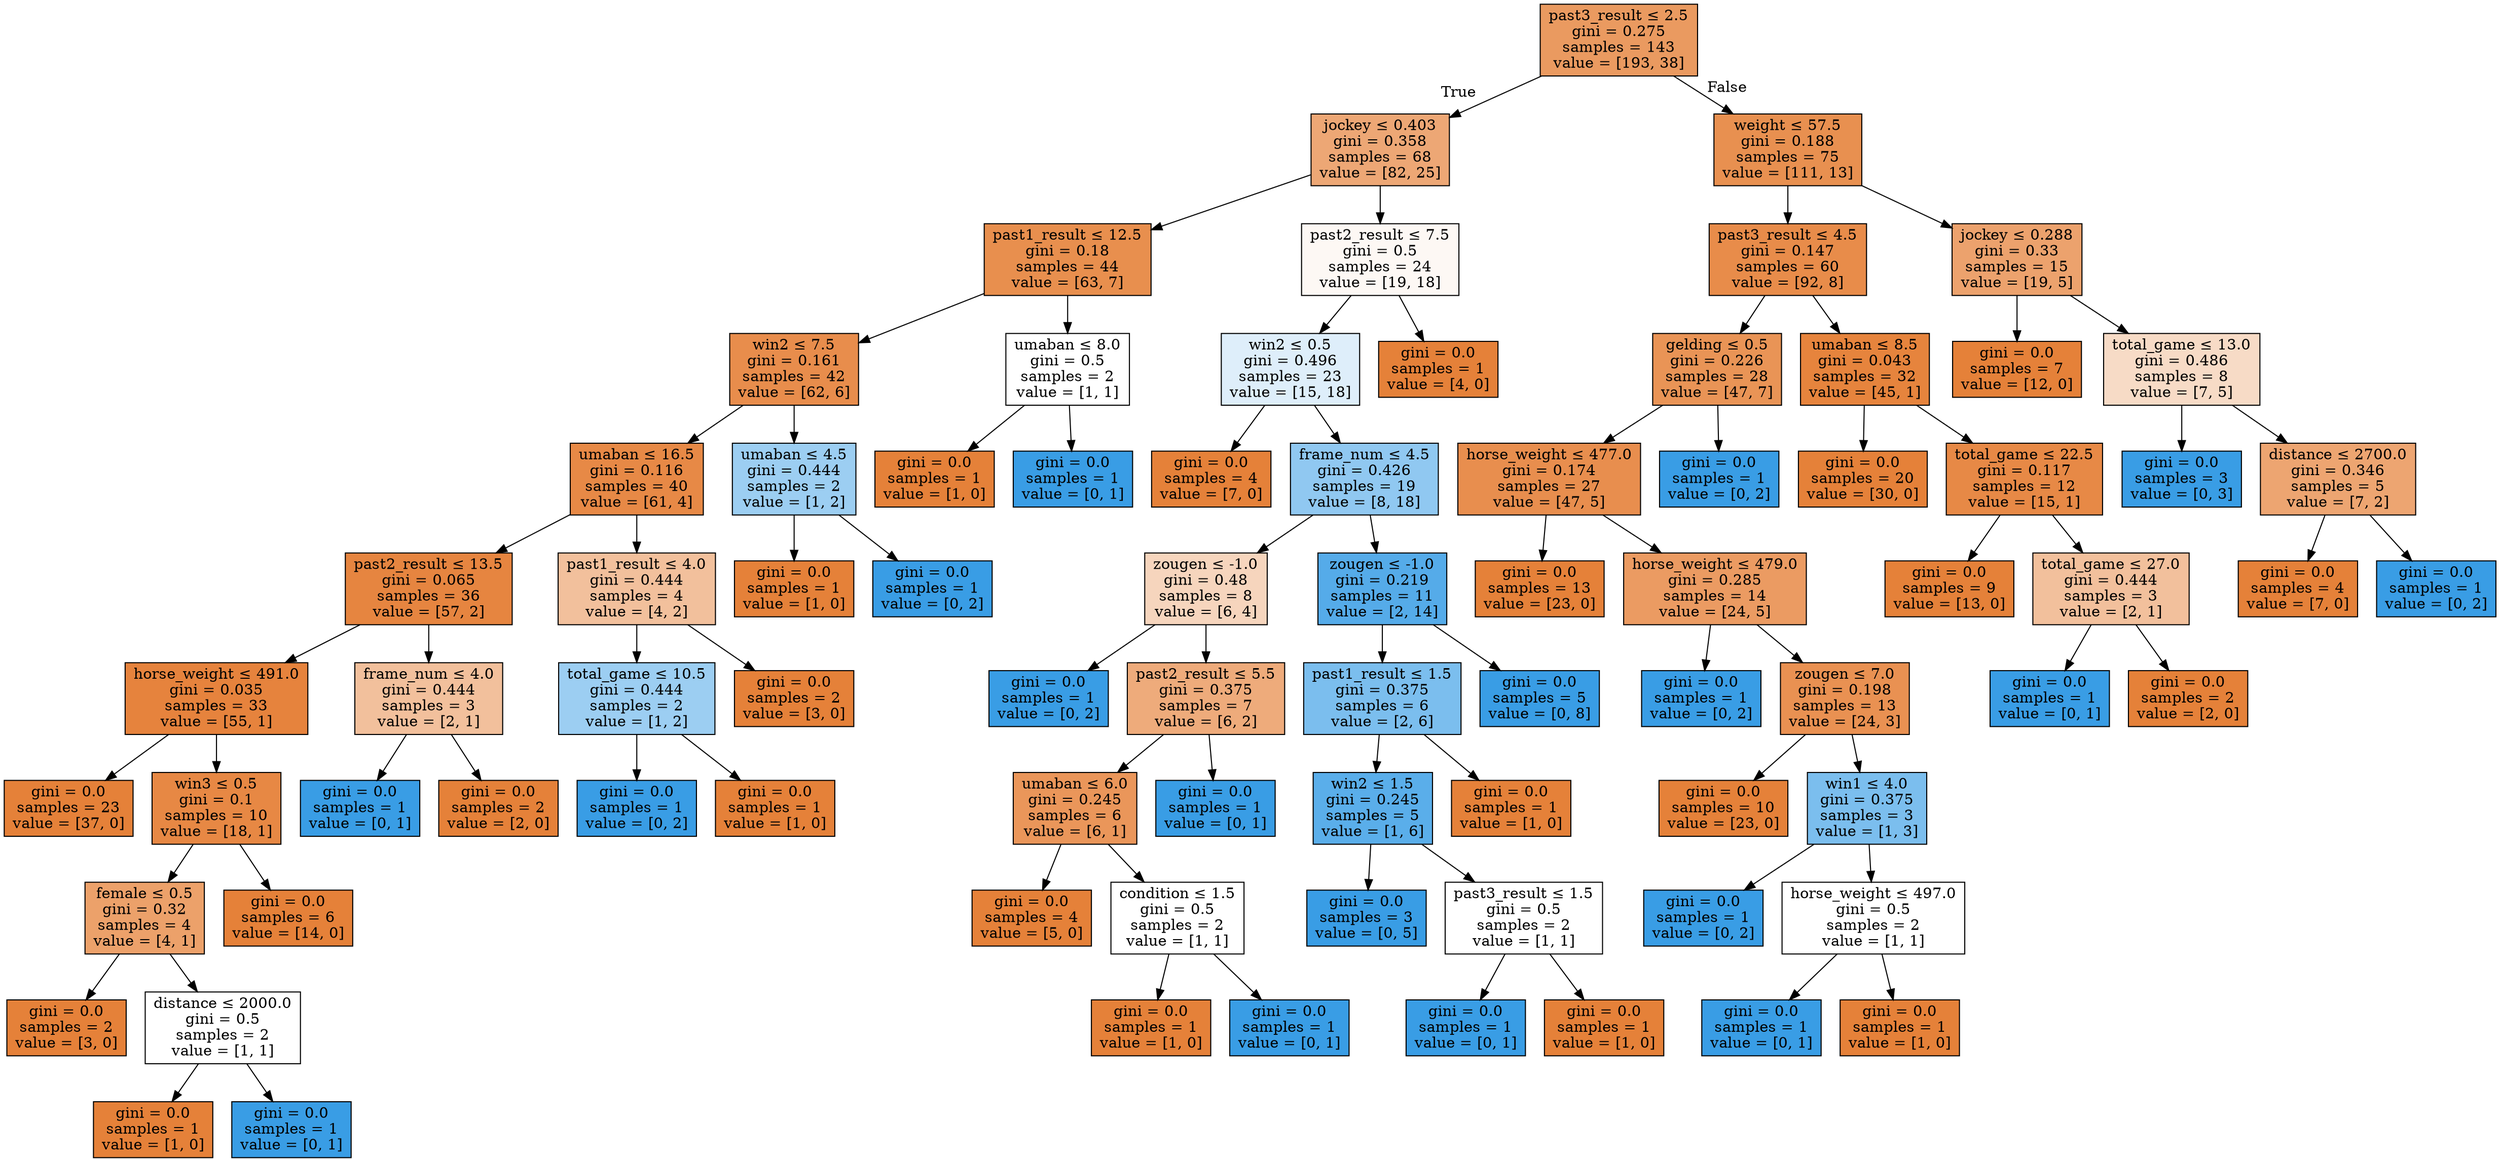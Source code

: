 digraph Tree {
node [shape=box, style="filled", color="black"] ;
0 [label=<past3_result &le; 2.5<br/>gini = 0.275<br/>samples = 143<br/>value = [193, 38]>, fillcolor="#e58139cd"] ;
1 [label=<jockey &le; 0.403<br/>gini = 0.358<br/>samples = 68<br/>value = [82, 25]>, fillcolor="#e58139b1"] ;
0 -> 1 [labeldistance=2.5, labelangle=45, headlabel="True"] ;
2 [label=<past1_result &le; 12.5<br/>gini = 0.18<br/>samples = 44<br/>value = [63, 7]>, fillcolor="#e58139e3"] ;
1 -> 2 ;
3 [label=<win2 &le; 7.5<br/>gini = 0.161<br/>samples = 42<br/>value = [62, 6]>, fillcolor="#e58139e6"] ;
2 -> 3 ;
4 [label=<umaban &le; 16.5<br/>gini = 0.116<br/>samples = 40<br/>value = [61, 4]>, fillcolor="#e58139ee"] ;
3 -> 4 ;
5 [label=<past2_result &le; 13.5<br/>gini = 0.065<br/>samples = 36<br/>value = [57, 2]>, fillcolor="#e58139f6"] ;
4 -> 5 ;
6 [label=<horse_weight &le; 491.0<br/>gini = 0.035<br/>samples = 33<br/>value = [55, 1]>, fillcolor="#e58139fa"] ;
5 -> 6 ;
7 [label=<gini = 0.0<br/>samples = 23<br/>value = [37, 0]>, fillcolor="#e58139ff"] ;
6 -> 7 ;
8 [label=<win3 &le; 0.5<br/>gini = 0.1<br/>samples = 10<br/>value = [18, 1]>, fillcolor="#e58139f1"] ;
6 -> 8 ;
9 [label=<female &le; 0.5<br/>gini = 0.32<br/>samples = 4<br/>value = [4, 1]>, fillcolor="#e58139bf"] ;
8 -> 9 ;
10 [label=<gini = 0.0<br/>samples = 2<br/>value = [3, 0]>, fillcolor="#e58139ff"] ;
9 -> 10 ;
11 [label=<distance &le; 2000.0<br/>gini = 0.5<br/>samples = 2<br/>value = [1, 1]>, fillcolor="#e5813900"] ;
9 -> 11 ;
12 [label=<gini = 0.0<br/>samples = 1<br/>value = [1, 0]>, fillcolor="#e58139ff"] ;
11 -> 12 ;
13 [label=<gini = 0.0<br/>samples = 1<br/>value = [0, 1]>, fillcolor="#399de5ff"] ;
11 -> 13 ;
14 [label=<gini = 0.0<br/>samples = 6<br/>value = [14, 0]>, fillcolor="#e58139ff"] ;
8 -> 14 ;
15 [label=<frame_num &le; 4.0<br/>gini = 0.444<br/>samples = 3<br/>value = [2, 1]>, fillcolor="#e581397f"] ;
5 -> 15 ;
16 [label=<gini = 0.0<br/>samples = 1<br/>value = [0, 1]>, fillcolor="#399de5ff"] ;
15 -> 16 ;
17 [label=<gini = 0.0<br/>samples = 2<br/>value = [2, 0]>, fillcolor="#e58139ff"] ;
15 -> 17 ;
18 [label=<past1_result &le; 4.0<br/>gini = 0.444<br/>samples = 4<br/>value = [4, 2]>, fillcolor="#e581397f"] ;
4 -> 18 ;
19 [label=<total_game &le; 10.5<br/>gini = 0.444<br/>samples = 2<br/>value = [1, 2]>, fillcolor="#399de57f"] ;
18 -> 19 ;
20 [label=<gini = 0.0<br/>samples = 1<br/>value = [0, 2]>, fillcolor="#399de5ff"] ;
19 -> 20 ;
21 [label=<gini = 0.0<br/>samples = 1<br/>value = [1, 0]>, fillcolor="#e58139ff"] ;
19 -> 21 ;
22 [label=<gini = 0.0<br/>samples = 2<br/>value = [3, 0]>, fillcolor="#e58139ff"] ;
18 -> 22 ;
23 [label=<umaban &le; 4.5<br/>gini = 0.444<br/>samples = 2<br/>value = [1, 2]>, fillcolor="#399de57f"] ;
3 -> 23 ;
24 [label=<gini = 0.0<br/>samples = 1<br/>value = [1, 0]>, fillcolor="#e58139ff"] ;
23 -> 24 ;
25 [label=<gini = 0.0<br/>samples = 1<br/>value = [0, 2]>, fillcolor="#399de5ff"] ;
23 -> 25 ;
26 [label=<umaban &le; 8.0<br/>gini = 0.5<br/>samples = 2<br/>value = [1, 1]>, fillcolor="#e5813900"] ;
2 -> 26 ;
27 [label=<gini = 0.0<br/>samples = 1<br/>value = [1, 0]>, fillcolor="#e58139ff"] ;
26 -> 27 ;
28 [label=<gini = 0.0<br/>samples = 1<br/>value = [0, 1]>, fillcolor="#399de5ff"] ;
26 -> 28 ;
29 [label=<past2_result &le; 7.5<br/>gini = 0.5<br/>samples = 24<br/>value = [19, 18]>, fillcolor="#e581390d"] ;
1 -> 29 ;
30 [label=<win2 &le; 0.5<br/>gini = 0.496<br/>samples = 23<br/>value = [15, 18]>, fillcolor="#399de52a"] ;
29 -> 30 ;
31 [label=<gini = 0.0<br/>samples = 4<br/>value = [7, 0]>, fillcolor="#e58139ff"] ;
30 -> 31 ;
32 [label=<frame_num &le; 4.5<br/>gini = 0.426<br/>samples = 19<br/>value = [8, 18]>, fillcolor="#399de58e"] ;
30 -> 32 ;
33 [label=<zougen &le; -1.0<br/>gini = 0.48<br/>samples = 8<br/>value = [6, 4]>, fillcolor="#e5813955"] ;
32 -> 33 ;
34 [label=<gini = 0.0<br/>samples = 1<br/>value = [0, 2]>, fillcolor="#399de5ff"] ;
33 -> 34 ;
35 [label=<past2_result &le; 5.5<br/>gini = 0.375<br/>samples = 7<br/>value = [6, 2]>, fillcolor="#e58139aa"] ;
33 -> 35 ;
36 [label=<umaban &le; 6.0<br/>gini = 0.245<br/>samples = 6<br/>value = [6, 1]>, fillcolor="#e58139d4"] ;
35 -> 36 ;
37 [label=<gini = 0.0<br/>samples = 4<br/>value = [5, 0]>, fillcolor="#e58139ff"] ;
36 -> 37 ;
38 [label=<condition &le; 1.5<br/>gini = 0.5<br/>samples = 2<br/>value = [1, 1]>, fillcolor="#e5813900"] ;
36 -> 38 ;
39 [label=<gini = 0.0<br/>samples = 1<br/>value = [1, 0]>, fillcolor="#e58139ff"] ;
38 -> 39 ;
40 [label=<gini = 0.0<br/>samples = 1<br/>value = [0, 1]>, fillcolor="#399de5ff"] ;
38 -> 40 ;
41 [label=<gini = 0.0<br/>samples = 1<br/>value = [0, 1]>, fillcolor="#399de5ff"] ;
35 -> 41 ;
42 [label=<zougen &le; -1.0<br/>gini = 0.219<br/>samples = 11<br/>value = [2, 14]>, fillcolor="#399de5db"] ;
32 -> 42 ;
43 [label=<past1_result &le; 1.5<br/>gini = 0.375<br/>samples = 6<br/>value = [2, 6]>, fillcolor="#399de5aa"] ;
42 -> 43 ;
44 [label=<win2 &le; 1.5<br/>gini = 0.245<br/>samples = 5<br/>value = [1, 6]>, fillcolor="#399de5d4"] ;
43 -> 44 ;
45 [label=<gini = 0.0<br/>samples = 3<br/>value = [0, 5]>, fillcolor="#399de5ff"] ;
44 -> 45 ;
46 [label=<past3_result &le; 1.5<br/>gini = 0.5<br/>samples = 2<br/>value = [1, 1]>, fillcolor="#e5813900"] ;
44 -> 46 ;
47 [label=<gini = 0.0<br/>samples = 1<br/>value = [0, 1]>, fillcolor="#399de5ff"] ;
46 -> 47 ;
48 [label=<gini = 0.0<br/>samples = 1<br/>value = [1, 0]>, fillcolor="#e58139ff"] ;
46 -> 48 ;
49 [label=<gini = 0.0<br/>samples = 1<br/>value = [1, 0]>, fillcolor="#e58139ff"] ;
43 -> 49 ;
50 [label=<gini = 0.0<br/>samples = 5<br/>value = [0, 8]>, fillcolor="#399de5ff"] ;
42 -> 50 ;
51 [label=<gini = 0.0<br/>samples = 1<br/>value = [4, 0]>, fillcolor="#e58139ff"] ;
29 -> 51 ;
52 [label=<weight &le; 57.5<br/>gini = 0.188<br/>samples = 75<br/>value = [111, 13]>, fillcolor="#e58139e1"] ;
0 -> 52 [labeldistance=2.5, labelangle=-45, headlabel="False"] ;
53 [label=<past3_result &le; 4.5<br/>gini = 0.147<br/>samples = 60<br/>value = [92, 8]>, fillcolor="#e58139e9"] ;
52 -> 53 ;
54 [label=<gelding &le; 0.5<br/>gini = 0.226<br/>samples = 28<br/>value = [47, 7]>, fillcolor="#e58139d9"] ;
53 -> 54 ;
55 [label=<horse_weight &le; 477.0<br/>gini = 0.174<br/>samples = 27<br/>value = [47, 5]>, fillcolor="#e58139e4"] ;
54 -> 55 ;
56 [label=<gini = 0.0<br/>samples = 13<br/>value = [23, 0]>, fillcolor="#e58139ff"] ;
55 -> 56 ;
57 [label=<horse_weight &le; 479.0<br/>gini = 0.285<br/>samples = 14<br/>value = [24, 5]>, fillcolor="#e58139ca"] ;
55 -> 57 ;
58 [label=<gini = 0.0<br/>samples = 1<br/>value = [0, 2]>, fillcolor="#399de5ff"] ;
57 -> 58 ;
59 [label=<zougen &le; 7.0<br/>gini = 0.198<br/>samples = 13<br/>value = [24, 3]>, fillcolor="#e58139df"] ;
57 -> 59 ;
60 [label=<gini = 0.0<br/>samples = 10<br/>value = [23, 0]>, fillcolor="#e58139ff"] ;
59 -> 60 ;
61 [label=<win1 &le; 4.0<br/>gini = 0.375<br/>samples = 3<br/>value = [1, 3]>, fillcolor="#399de5aa"] ;
59 -> 61 ;
62 [label=<gini = 0.0<br/>samples = 1<br/>value = [0, 2]>, fillcolor="#399de5ff"] ;
61 -> 62 ;
63 [label=<horse_weight &le; 497.0<br/>gini = 0.5<br/>samples = 2<br/>value = [1, 1]>, fillcolor="#e5813900"] ;
61 -> 63 ;
64 [label=<gini = 0.0<br/>samples = 1<br/>value = [0, 1]>, fillcolor="#399de5ff"] ;
63 -> 64 ;
65 [label=<gini = 0.0<br/>samples = 1<br/>value = [1, 0]>, fillcolor="#e58139ff"] ;
63 -> 65 ;
66 [label=<gini = 0.0<br/>samples = 1<br/>value = [0, 2]>, fillcolor="#399de5ff"] ;
54 -> 66 ;
67 [label=<umaban &le; 8.5<br/>gini = 0.043<br/>samples = 32<br/>value = [45, 1]>, fillcolor="#e58139f9"] ;
53 -> 67 ;
68 [label=<gini = 0.0<br/>samples = 20<br/>value = [30, 0]>, fillcolor="#e58139ff"] ;
67 -> 68 ;
69 [label=<total_game &le; 22.5<br/>gini = 0.117<br/>samples = 12<br/>value = [15, 1]>, fillcolor="#e58139ee"] ;
67 -> 69 ;
70 [label=<gini = 0.0<br/>samples = 9<br/>value = [13, 0]>, fillcolor="#e58139ff"] ;
69 -> 70 ;
71 [label=<total_game &le; 27.0<br/>gini = 0.444<br/>samples = 3<br/>value = [2, 1]>, fillcolor="#e581397f"] ;
69 -> 71 ;
72 [label=<gini = 0.0<br/>samples = 1<br/>value = [0, 1]>, fillcolor="#399de5ff"] ;
71 -> 72 ;
73 [label=<gini = 0.0<br/>samples = 2<br/>value = [2, 0]>, fillcolor="#e58139ff"] ;
71 -> 73 ;
74 [label=<jockey &le; 0.288<br/>gini = 0.33<br/>samples = 15<br/>value = [19, 5]>, fillcolor="#e58139bc"] ;
52 -> 74 ;
75 [label=<gini = 0.0<br/>samples = 7<br/>value = [12, 0]>, fillcolor="#e58139ff"] ;
74 -> 75 ;
76 [label=<total_game &le; 13.0<br/>gini = 0.486<br/>samples = 8<br/>value = [7, 5]>, fillcolor="#e5813949"] ;
74 -> 76 ;
77 [label=<gini = 0.0<br/>samples = 3<br/>value = [0, 3]>, fillcolor="#399de5ff"] ;
76 -> 77 ;
78 [label=<distance &le; 2700.0<br/>gini = 0.346<br/>samples = 5<br/>value = [7, 2]>, fillcolor="#e58139b6"] ;
76 -> 78 ;
79 [label=<gini = 0.0<br/>samples = 4<br/>value = [7, 0]>, fillcolor="#e58139ff"] ;
78 -> 79 ;
80 [label=<gini = 0.0<br/>samples = 1<br/>value = [0, 2]>, fillcolor="#399de5ff"] ;
78 -> 80 ;
}